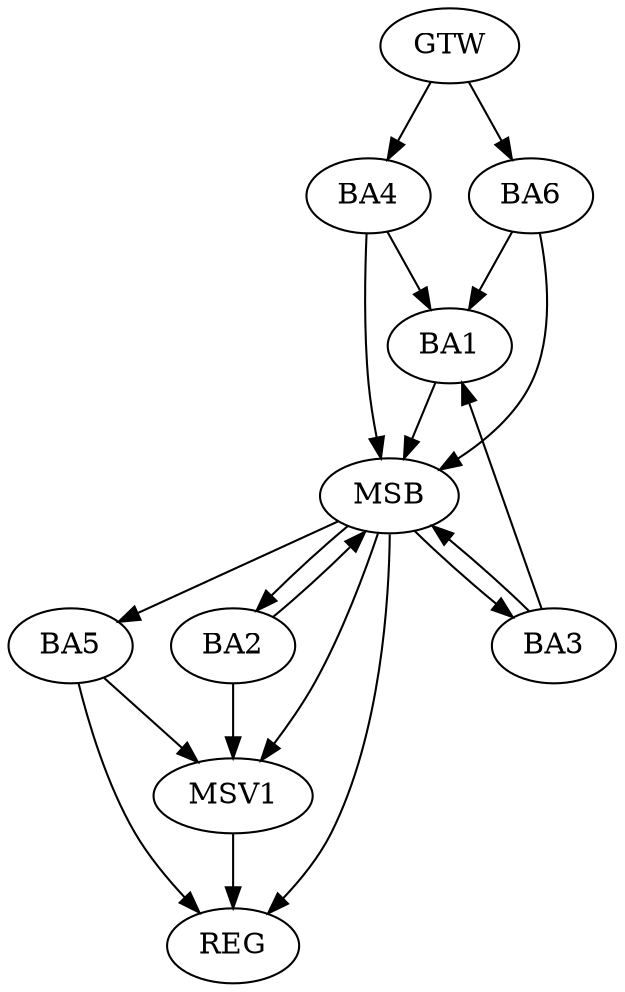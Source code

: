 strict digraph G {
  BA1 [ label="BA1" ];
  BA2 [ label="BA2" ];
  BA3 [ label="BA3" ];
  BA4 [ label="BA4" ];
  BA5 [ label="BA5" ];
  BA6 [ label="BA6" ];
  GTW [ label="GTW" ];
  REG [ label="REG" ];
  MSB [ label="MSB" ];
  MSV1 [ label="MSV1" ];
  GTW -> BA4;
  GTW -> BA6;
  BA5 -> REG;
  BA1 -> MSB;
  MSB -> BA2;
  MSB -> REG;
  BA2 -> MSB;
  BA3 -> MSB;
  BA4 -> MSB;
  MSB -> BA3;
  BA6 -> MSB;
  MSB -> BA5;
  BA3 -> BA1;
  BA6 -> BA1;
  BA4 -> BA1;
  BA5 -> MSV1;
  MSB -> MSV1;
  BA2 -> MSV1;
  MSV1 -> REG;
}
